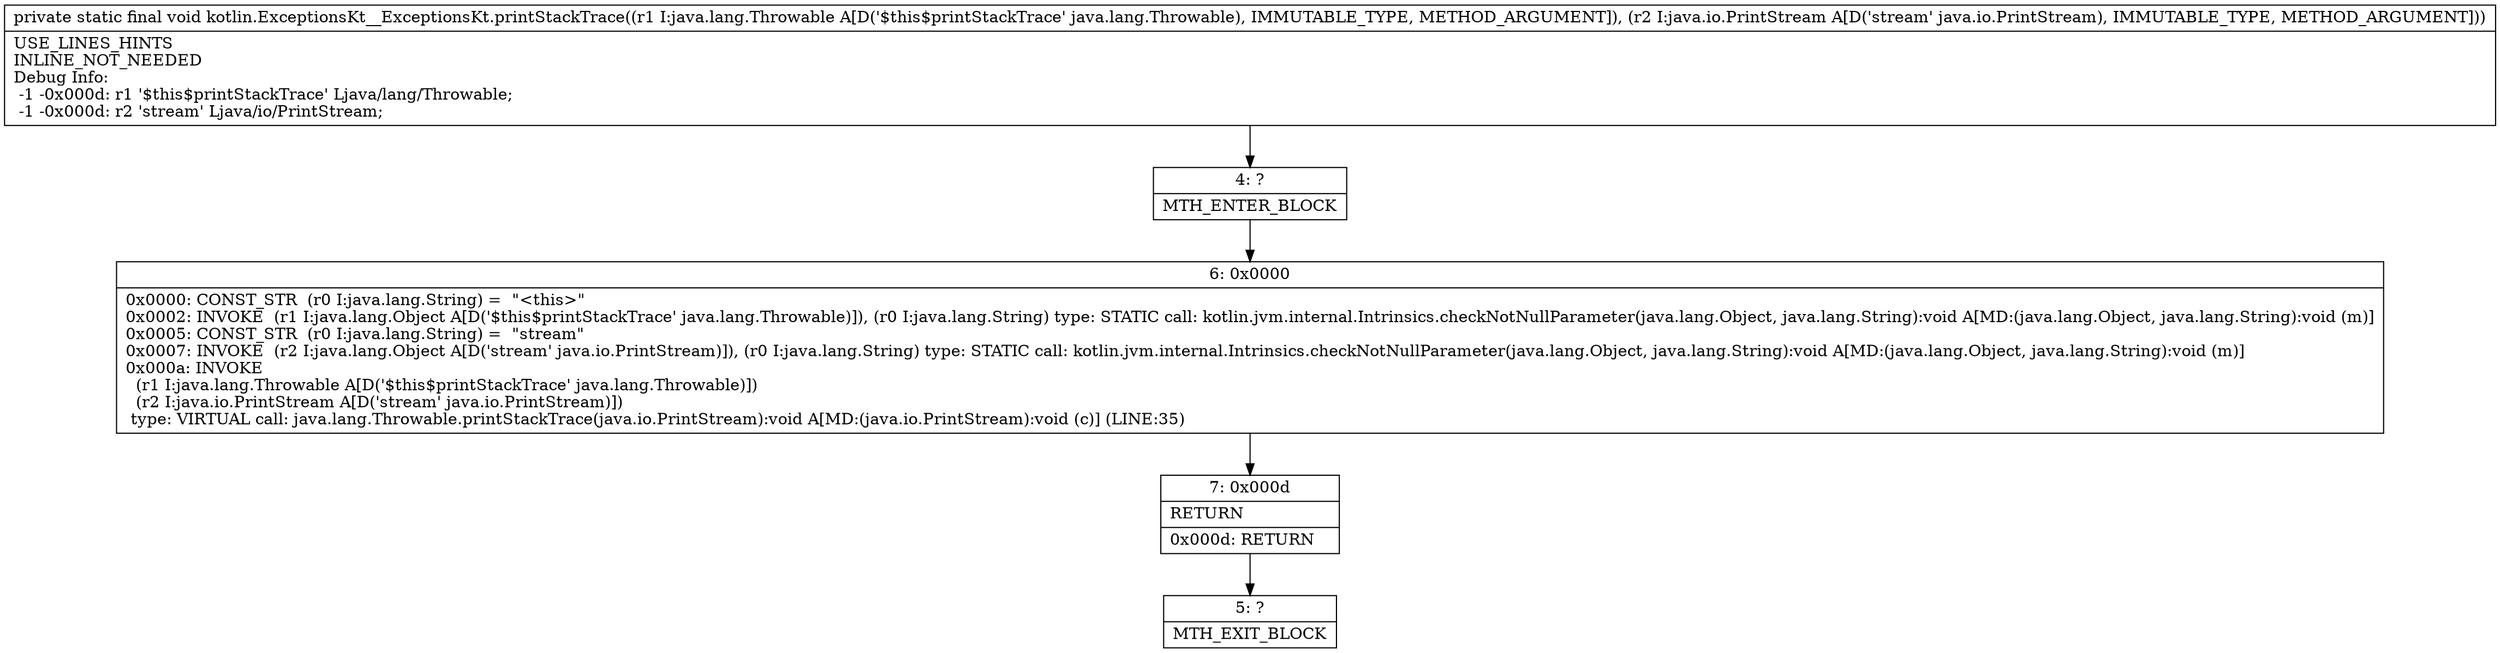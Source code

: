 digraph "CFG forkotlin.ExceptionsKt__ExceptionsKt.printStackTrace(Ljava\/lang\/Throwable;Ljava\/io\/PrintStream;)V" {
Node_4 [shape=record,label="{4\:\ ?|MTH_ENTER_BLOCK\l}"];
Node_6 [shape=record,label="{6\:\ 0x0000|0x0000: CONST_STR  (r0 I:java.lang.String) =  \"\<this\>\" \l0x0002: INVOKE  (r1 I:java.lang.Object A[D('$this$printStackTrace' java.lang.Throwable)]), (r0 I:java.lang.String) type: STATIC call: kotlin.jvm.internal.Intrinsics.checkNotNullParameter(java.lang.Object, java.lang.String):void A[MD:(java.lang.Object, java.lang.String):void (m)]\l0x0005: CONST_STR  (r0 I:java.lang.String) =  \"stream\" \l0x0007: INVOKE  (r2 I:java.lang.Object A[D('stream' java.io.PrintStream)]), (r0 I:java.lang.String) type: STATIC call: kotlin.jvm.internal.Intrinsics.checkNotNullParameter(java.lang.Object, java.lang.String):void A[MD:(java.lang.Object, java.lang.String):void (m)]\l0x000a: INVOKE  \l  (r1 I:java.lang.Throwable A[D('$this$printStackTrace' java.lang.Throwable)])\l  (r2 I:java.io.PrintStream A[D('stream' java.io.PrintStream)])\l type: VIRTUAL call: java.lang.Throwable.printStackTrace(java.io.PrintStream):void A[MD:(java.io.PrintStream):void (c)] (LINE:35)\l}"];
Node_7 [shape=record,label="{7\:\ 0x000d|RETURN\l|0x000d: RETURN   \l}"];
Node_5 [shape=record,label="{5\:\ ?|MTH_EXIT_BLOCK\l}"];
MethodNode[shape=record,label="{private static final void kotlin.ExceptionsKt__ExceptionsKt.printStackTrace((r1 I:java.lang.Throwable A[D('$this$printStackTrace' java.lang.Throwable), IMMUTABLE_TYPE, METHOD_ARGUMENT]), (r2 I:java.io.PrintStream A[D('stream' java.io.PrintStream), IMMUTABLE_TYPE, METHOD_ARGUMENT]))  | USE_LINES_HINTS\lINLINE_NOT_NEEDED\lDebug Info:\l  \-1 \-0x000d: r1 '$this$printStackTrace' Ljava\/lang\/Throwable;\l  \-1 \-0x000d: r2 'stream' Ljava\/io\/PrintStream;\l}"];
MethodNode -> Node_4;Node_4 -> Node_6;
Node_6 -> Node_7;
Node_7 -> Node_5;
}


